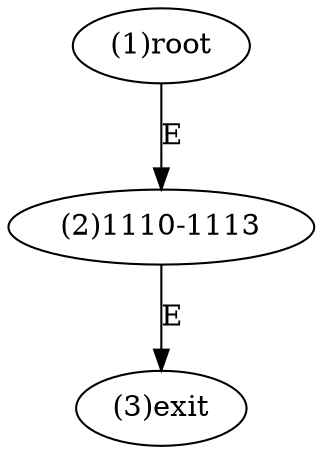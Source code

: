 digraph "" { 
1[ label="(1)root"];
2[ label="(2)1110-1113"];
3[ label="(3)exit"];
1->2[ label="E"];
2->3[ label="E"];
}